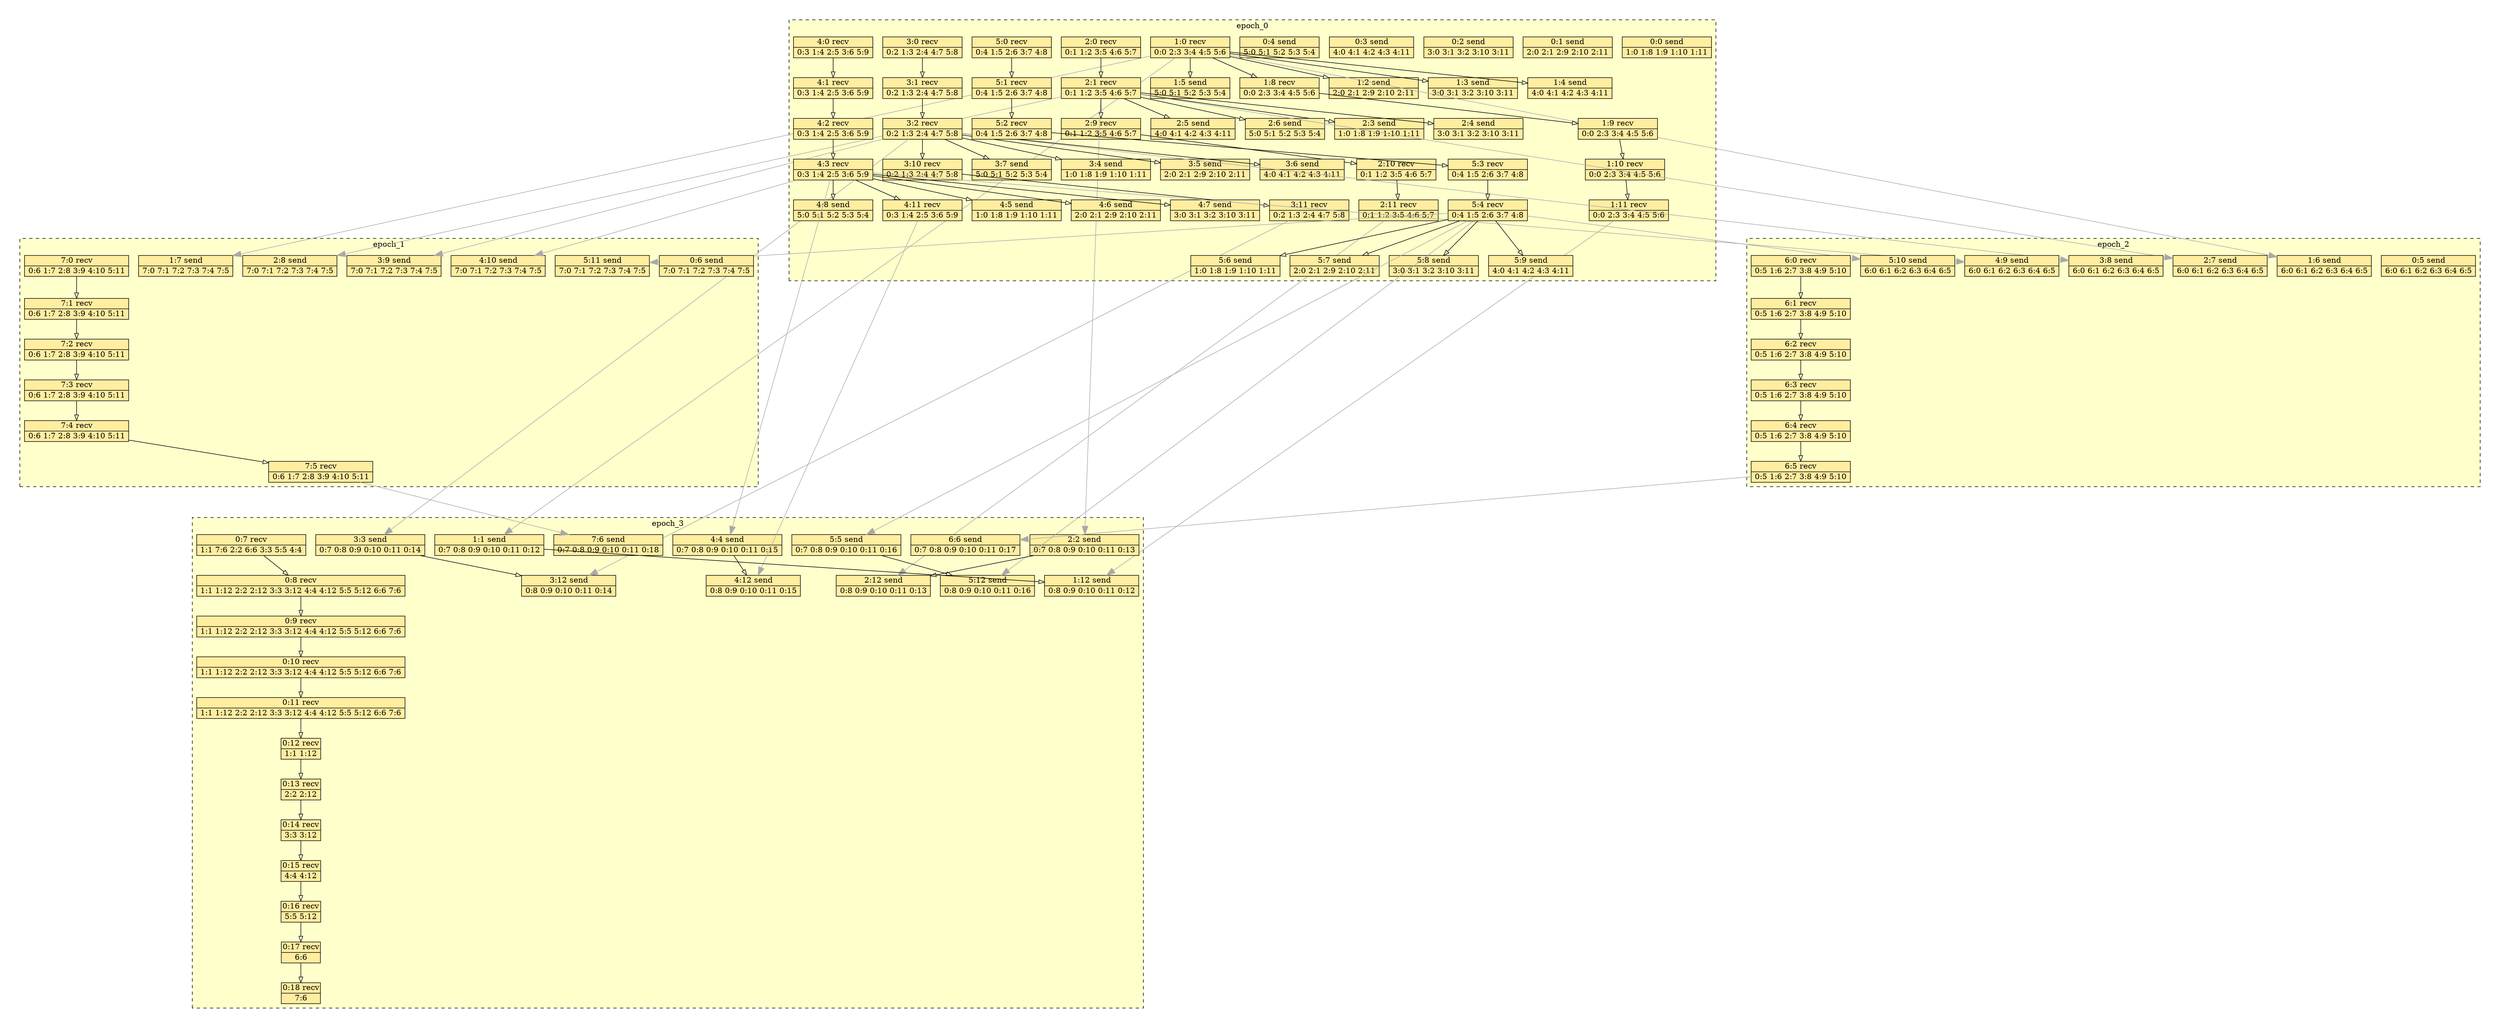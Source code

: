 digraph{node[shape=none margin=0 style=filled colorscheme=ylorrd9 fillcolor=2];compound=true;splines=line;subgraph clusterdummy0_0{style=invis;subgraph clusterdummy0_1{style=invis;subgraph clusterdummy0_2{style=invis;subgraph cluster0{style=dashed;colorscheme=ylorrd9;bgcolor=1;edge[arrowhead=empty];label=epoch_0;0[label=<<table border="0" cellborder="0" cellspacing="0"><tr><td>0:0 send</td></tr><hr/><tr><td> 1:0 1:8 1:9 1:10 1:11 </td></tr></table>>];1[label=<<table border="0" cellborder="0" cellspacing="0"><tr><td>0:1 send</td></tr><hr/><tr><td> 2:0 2:1 2:9 2:10 2:11 </td></tr></table>>];2[label=<<table border="0" cellborder="0" cellspacing="0"><tr><td>0:2 send</td></tr><hr/><tr><td> 3:0 3:1 3:2 3:10 3:11 </td></tr></table>>];3[label=<<table border="0" cellborder="0" cellspacing="0"><tr><td>0:3 send</td></tr><hr/><tr><td> 4:0 4:1 4:2 4:3 4:11 </td></tr></table>>];4[label=<<table border="0" cellborder="0" cellspacing="0"><tr><td>0:4 send</td></tr><hr/><tr><td> 5:0 5:1 5:2 5:3 5:4 </td></tr></table>>];19[label=<<table border="0" cellborder="0" cellspacing="0"><tr><td>1:0 recv</td></tr><hr/><tr><td> 0:0 2:3 3:4 4:5 5:6 </td></tr></table>>];21[label=<<table border="0" cellborder="0" cellspacing="0"><tr><td>1:2 send</td></tr><hr/><tr><td> 2:0 2:1 2:9 2:10 2:11 </td></tr></table>>];19->21;22[label=<<table border="0" cellborder="0" cellspacing="0"><tr><td>1:3 send</td></tr><hr/><tr><td> 3:0 3:1 3:2 3:10 3:11 </td></tr></table>>];19->22;23[label=<<table border="0" cellborder="0" cellspacing="0"><tr><td>1:4 send</td></tr><hr/><tr><td> 4:0 4:1 4:2 4:3 4:11 </td></tr></table>>];19->23;24[label=<<table border="0" cellborder="0" cellspacing="0"><tr><td>1:5 send</td></tr><hr/><tr><td> 5:0 5:1 5:2 5:3 5:4 </td></tr></table>>];19->24;27[label=<<table border="0" cellborder="0" cellspacing="0"><tr><td>1:8 recv</td></tr><hr/><tr><td> 0:0 2:3 3:4 4:5 5:6 </td></tr></table>>];19->27;28[label=<<table border="0" cellborder="0" cellspacing="0"><tr><td>1:9 recv</td></tr><hr/><tr><td> 0:0 2:3 3:4 4:5 5:6 </td></tr></table>>];27->28;29[label=<<table border="0" cellborder="0" cellspacing="0"><tr><td>1:10 recv</td></tr><hr/><tr><td> 0:0 2:3 3:4 4:5 5:6 </td></tr></table>>];28->29;30[label=<<table border="0" cellborder="0" cellspacing="0"><tr><td>1:11 recv</td></tr><hr/><tr><td> 0:0 2:3 3:4 4:5 5:6 </td></tr></table>>];29->30;32[label=<<table border="0" cellborder="0" cellspacing="0"><tr><td>2:0 recv</td></tr><hr/><tr><td> 0:1 1:2 3:5 4:6 5:7 </td></tr></table>>];33[label=<<table border="0" cellborder="0" cellspacing="0"><tr><td>2:1 recv</td></tr><hr/><tr><td> 0:1 1:2 3:5 4:6 5:7 </td></tr></table>>];32->33;35[label=<<table border="0" cellborder="0" cellspacing="0"><tr><td>2:3 send</td></tr><hr/><tr><td> 1:0 1:8 1:9 1:10 1:11 </td></tr></table>>];33->35;36[label=<<table border="0" cellborder="0" cellspacing="0"><tr><td>2:4 send</td></tr><hr/><tr><td> 3:0 3:1 3:2 3:10 3:11 </td></tr></table>>];33->36;37[label=<<table border="0" cellborder="0" cellspacing="0"><tr><td>2:5 send</td></tr><hr/><tr><td> 4:0 4:1 4:2 4:3 4:11 </td></tr></table>>];33->37;38[label=<<table border="0" cellborder="0" cellspacing="0"><tr><td>2:6 send</td></tr><hr/><tr><td> 5:0 5:1 5:2 5:3 5:4 </td></tr></table>>];33->38;41[label=<<table border="0" cellborder="0" cellspacing="0"><tr><td>2:9 recv</td></tr><hr/><tr><td> 0:1 1:2 3:5 4:6 5:7 </td></tr></table>>];33->41;42[label=<<table border="0" cellborder="0" cellspacing="0"><tr><td>2:10 recv</td></tr><hr/><tr><td> 0:1 1:2 3:5 4:6 5:7 </td></tr></table>>];41->42;43[label=<<table border="0" cellborder="0" cellspacing="0"><tr><td>2:11 recv</td></tr><hr/><tr><td> 0:1 1:2 3:5 4:6 5:7 </td></tr></table>>];42->43;45[label=<<table border="0" cellborder="0" cellspacing="0"><tr><td>3:0 recv</td></tr><hr/><tr><td> 0:2 1:3 2:4 4:7 5:8 </td></tr></table>>];46[label=<<table border="0" cellborder="0" cellspacing="0"><tr><td>3:1 recv</td></tr><hr/><tr><td> 0:2 1:3 2:4 4:7 5:8 </td></tr></table>>];45->46;47[label=<<table border="0" cellborder="0" cellspacing="0"><tr><td>3:2 recv</td></tr><hr/><tr><td> 0:2 1:3 2:4 4:7 5:8 </td></tr></table>>];46->47;49[label=<<table border="0" cellborder="0" cellspacing="0"><tr><td>3:4 send</td></tr><hr/><tr><td> 1:0 1:8 1:9 1:10 1:11 </td></tr></table>>];47->49;50[label=<<table border="0" cellborder="0" cellspacing="0"><tr><td>3:5 send</td></tr><hr/><tr><td> 2:0 2:1 2:9 2:10 2:11 </td></tr></table>>];47->50;51[label=<<table border="0" cellborder="0" cellspacing="0"><tr><td>3:6 send</td></tr><hr/><tr><td> 4:0 4:1 4:2 4:3 4:11 </td></tr></table>>];47->51;52[label=<<table border="0" cellborder="0" cellspacing="0"><tr><td>3:7 send</td></tr><hr/><tr><td> 5:0 5:1 5:2 5:3 5:4 </td></tr></table>>];47->52;55[label=<<table border="0" cellborder="0" cellspacing="0"><tr><td>3:10 recv</td></tr><hr/><tr><td> 0:2 1:3 2:4 4:7 5:8 </td></tr></table>>];47->55;56[label=<<table border="0" cellborder="0" cellspacing="0"><tr><td>3:11 recv</td></tr><hr/><tr><td> 0:2 1:3 2:4 4:7 5:8 </td></tr></table>>];55->56;58[label=<<table border="0" cellborder="0" cellspacing="0"><tr><td>4:0 recv</td></tr><hr/><tr><td> 0:3 1:4 2:5 3:6 5:9 </td></tr></table>>];59[label=<<table border="0" cellborder="0" cellspacing="0"><tr><td>4:1 recv</td></tr><hr/><tr><td> 0:3 1:4 2:5 3:6 5:9 </td></tr></table>>];58->59;60[label=<<table border="0" cellborder="0" cellspacing="0"><tr><td>4:2 recv</td></tr><hr/><tr><td> 0:3 1:4 2:5 3:6 5:9 </td></tr></table>>];59->60;61[label=<<table border="0" cellborder="0" cellspacing="0"><tr><td>4:3 recv</td></tr><hr/><tr><td> 0:3 1:4 2:5 3:6 5:9 </td></tr></table>>];60->61;63[label=<<table border="0" cellborder="0" cellspacing="0"><tr><td>4:5 send</td></tr><hr/><tr><td> 1:0 1:8 1:9 1:10 1:11 </td></tr></table>>];61->63;64[label=<<table border="0" cellborder="0" cellspacing="0"><tr><td>4:6 send</td></tr><hr/><tr><td> 2:0 2:1 2:9 2:10 2:11 </td></tr></table>>];61->64;65[label=<<table border="0" cellborder="0" cellspacing="0"><tr><td>4:7 send</td></tr><hr/><tr><td> 3:0 3:1 3:2 3:10 3:11 </td></tr></table>>];61->65;66[label=<<table border="0" cellborder="0" cellspacing="0"><tr><td>4:8 send</td></tr><hr/><tr><td> 5:0 5:1 5:2 5:3 5:4 </td></tr></table>>];61->66;69[label=<<table border="0" cellborder="0" cellspacing="0"><tr><td>4:11 recv</td></tr><hr/><tr><td> 0:3 1:4 2:5 3:6 5:9 </td></tr></table>>];61->69;71[label=<<table border="0" cellborder="0" cellspacing="0"><tr><td>5:0 recv</td></tr><hr/><tr><td> 0:4 1:5 2:6 3:7 4:8 </td></tr></table>>];72[label=<<table border="0" cellborder="0" cellspacing="0"><tr><td>5:1 recv</td></tr><hr/><tr><td> 0:4 1:5 2:6 3:7 4:8 </td></tr></table>>];71->72;73[label=<<table border="0" cellborder="0" cellspacing="0"><tr><td>5:2 recv</td></tr><hr/><tr><td> 0:4 1:5 2:6 3:7 4:8 </td></tr></table>>];72->73;74[label=<<table border="0" cellborder="0" cellspacing="0"><tr><td>5:3 recv</td></tr><hr/><tr><td> 0:4 1:5 2:6 3:7 4:8 </td></tr></table>>];73->74;75[label=<<table border="0" cellborder="0" cellspacing="0"><tr><td>5:4 recv</td></tr><hr/><tr><td> 0:4 1:5 2:6 3:7 4:8 </td></tr></table>>];74->75;77[label=<<table border="0" cellborder="0" cellspacing="0"><tr><td>5:6 send</td></tr><hr/><tr><td> 1:0 1:8 1:9 1:10 1:11 </td></tr></table>>];75->77;78[label=<<table border="0" cellborder="0" cellspacing="0"><tr><td>5:7 send</td></tr><hr/><tr><td> 2:0 2:1 2:9 2:10 2:11 </td></tr></table>>];75->78;79[label=<<table border="0" cellborder="0" cellspacing="0"><tr><td>5:8 send</td></tr><hr/><tr><td> 3:0 3:1 3:2 3:10 3:11 </td></tr></table>>];75->79;80[label=<<table border="0" cellborder="0" cellspacing="0"><tr><td>5:9 send</td></tr><hr/><tr><td> 4:0 4:1 4:2 4:3 4:11 </td></tr></table>>];75->80;}}}}subgraph clusterdummy1_0{style=invis;subgraph clusterdummy1_1{style=invis;subgraph clusterdummy1_2{style=invis;subgraph cluster1{style=dashed;colorscheme=ylorrd9;bgcolor=1;edge[arrowhead=empty];label=epoch_1;6[label=<<table border="0" cellborder="0" cellspacing="0"><tr><td>0:6 send</td></tr><hr/><tr><td> 7:0 7:1 7:2 7:3 7:4 7:5 </td></tr></table>>];26[label=<<table border="0" cellborder="0" cellspacing="0"><tr><td>1:7 send</td></tr><hr/><tr><td> 7:0 7:1 7:2 7:3 7:4 7:5 </td></tr></table>>];40[label=<<table border="0" cellborder="0" cellspacing="0"><tr><td>2:8 send</td></tr><hr/><tr><td> 7:0 7:1 7:2 7:3 7:4 7:5 </td></tr></table>>];54[label=<<table border="0" cellborder="0" cellspacing="0"><tr><td>3:9 send</td></tr><hr/><tr><td> 7:0 7:1 7:2 7:3 7:4 7:5 </td></tr></table>>];68[label=<<table border="0" cellborder="0" cellspacing="0"><tr><td>4:10 send</td></tr><hr/><tr><td> 7:0 7:1 7:2 7:3 7:4 7:5 </td></tr></table>>];82[label=<<table border="0" cellborder="0" cellspacing="0"><tr><td>5:11 send</td></tr><hr/><tr><td> 7:0 7:1 7:2 7:3 7:4 7:5 </td></tr></table>>];91[label=<<table border="0" cellborder="0" cellspacing="0"><tr><td>7:0 recv</td></tr><hr/><tr><td> 0:6 1:7 2:8 3:9 4:10 5:11 </td></tr></table>>];92[label=<<table border="0" cellborder="0" cellspacing="0"><tr><td>7:1 recv</td></tr><hr/><tr><td> 0:6 1:7 2:8 3:9 4:10 5:11 </td></tr></table>>];91->92;93[label=<<table border="0" cellborder="0" cellspacing="0"><tr><td>7:2 recv</td></tr><hr/><tr><td> 0:6 1:7 2:8 3:9 4:10 5:11 </td></tr></table>>];92->93;94[label=<<table border="0" cellborder="0" cellspacing="0"><tr><td>7:3 recv</td></tr><hr/><tr><td> 0:6 1:7 2:8 3:9 4:10 5:11 </td></tr></table>>];93->94;95[label=<<table border="0" cellborder="0" cellspacing="0"><tr><td>7:4 recv</td></tr><hr/><tr><td> 0:6 1:7 2:8 3:9 4:10 5:11 </td></tr></table>>];94->95;96[label=<<table border="0" cellborder="0" cellspacing="0"><tr><td>7:5 recv</td></tr><hr/><tr><td> 0:6 1:7 2:8 3:9 4:10 5:11 </td></tr></table>>];95->96;}}}}subgraph clusterdummy2_0{style=invis;subgraph clusterdummy2_1{style=invis;subgraph clusterdummy2_2{style=invis;subgraph cluster2{style=dashed;colorscheme=ylorrd9;bgcolor=1;edge[arrowhead=empty];label=epoch_2;5[label=<<table border="0" cellborder="0" cellspacing="0"><tr><td>0:5 send</td></tr><hr/><tr><td> 6:0 6:1 6:2 6:3 6:4 6:5 </td></tr></table>>];25[label=<<table border="0" cellborder="0" cellspacing="0"><tr><td>1:6 send</td></tr><hr/><tr><td> 6:0 6:1 6:2 6:3 6:4 6:5 </td></tr></table>>];39[label=<<table border="0" cellborder="0" cellspacing="0"><tr><td>2:7 send</td></tr><hr/><tr><td> 6:0 6:1 6:2 6:3 6:4 6:5 </td></tr></table>>];53[label=<<table border="0" cellborder="0" cellspacing="0"><tr><td>3:8 send</td></tr><hr/><tr><td> 6:0 6:1 6:2 6:3 6:4 6:5 </td></tr></table>>];67[label=<<table border="0" cellborder="0" cellspacing="0"><tr><td>4:9 send</td></tr><hr/><tr><td> 6:0 6:1 6:2 6:3 6:4 6:5 </td></tr></table>>];81[label=<<table border="0" cellborder="0" cellspacing="0"><tr><td>5:10 send</td></tr><hr/><tr><td> 6:0 6:1 6:2 6:3 6:4 6:5 </td></tr></table>>];84[label=<<table border="0" cellborder="0" cellspacing="0"><tr><td>6:0 recv</td></tr><hr/><tr><td> 0:5 1:6 2:7 3:8 4:9 5:10 </td></tr></table>>];85[label=<<table border="0" cellborder="0" cellspacing="0"><tr><td>6:1 recv</td></tr><hr/><tr><td> 0:5 1:6 2:7 3:8 4:9 5:10 </td></tr></table>>];84->85;86[label=<<table border="0" cellborder="0" cellspacing="0"><tr><td>6:2 recv</td></tr><hr/><tr><td> 0:5 1:6 2:7 3:8 4:9 5:10 </td></tr></table>>];85->86;87[label=<<table border="0" cellborder="0" cellspacing="0"><tr><td>6:3 recv</td></tr><hr/><tr><td> 0:5 1:6 2:7 3:8 4:9 5:10 </td></tr></table>>];86->87;88[label=<<table border="0" cellborder="0" cellspacing="0"><tr><td>6:4 recv</td></tr><hr/><tr><td> 0:5 1:6 2:7 3:8 4:9 5:10 </td></tr></table>>];87->88;89[label=<<table border="0" cellborder="0" cellspacing="0"><tr><td>6:5 recv</td></tr><hr/><tr><td> 0:5 1:6 2:7 3:8 4:9 5:10 </td></tr></table>>];88->89;}}}}subgraph clusterdummy3_0{style=invis;subgraph clusterdummy3_1{style=invis;subgraph clusterdummy3_2{style=invis;subgraph cluster3{style=dashed;colorscheme=ylorrd9;bgcolor=1;edge[arrowhead=empty];label=epoch_3;7[label=<<table border="0" cellborder="0" cellspacing="0"><tr><td>0:7 recv</td></tr><hr/><tr><td> 1:1 7:6 2:2 6:6 3:3 5:5 4:4 </td></tr></table>>];8[label=<<table border="0" cellborder="0" cellspacing="0"><tr><td>0:8 recv</td></tr><hr/><tr><td> 1:1 1:12 2:2 2:12 3:3 3:12 4:4 4:12 5:5 5:12 6:6 7:6 </td></tr></table>>];7->8;9[label=<<table border="0" cellborder="0" cellspacing="0"><tr><td>0:9 recv</td></tr><hr/><tr><td> 1:1 1:12 2:2 2:12 3:3 3:12 4:4 4:12 5:5 5:12 6:6 7:6 </td></tr></table>>];8->9;10[label=<<table border="0" cellborder="0" cellspacing="0"><tr><td>0:10 recv</td></tr><hr/><tr><td> 1:1 1:12 2:2 2:12 3:3 3:12 4:4 4:12 5:5 5:12 6:6 7:6 </td></tr></table>>];9->10;11[label=<<table border="0" cellborder="0" cellspacing="0"><tr><td>0:11 recv</td></tr><hr/><tr><td> 1:1 1:12 2:2 2:12 3:3 3:12 4:4 4:12 5:5 5:12 6:6 7:6 </td></tr></table>>];10->11;12[label=<<table border="0" cellborder="0" cellspacing="0"><tr><td>0:12 recv</td></tr><hr/><tr><td> 1:1 1:12 </td></tr></table>>];11->12;13[label=<<table border="0" cellborder="0" cellspacing="0"><tr><td>0:13 recv</td></tr><hr/><tr><td> 2:2 2:12 </td></tr></table>>];12->13;14[label=<<table border="0" cellborder="0" cellspacing="0"><tr><td>0:14 recv</td></tr><hr/><tr><td> 3:3 3:12 </td></tr></table>>];13->14;15[label=<<table border="0" cellborder="0" cellspacing="0"><tr><td>0:15 recv</td></tr><hr/><tr><td> 4:4 4:12 </td></tr></table>>];14->15;16[label=<<table border="0" cellborder="0" cellspacing="0"><tr><td>0:16 recv</td></tr><hr/><tr><td> 5:5 5:12 </td></tr></table>>];15->16;17[label=<<table border="0" cellborder="0" cellspacing="0"><tr><td>0:17 recv</td></tr><hr/><tr><td> 6:6 </td></tr></table>>];16->17;18[label=<<table border="0" cellborder="0" cellspacing="0"><tr><td>0:18 recv</td></tr><hr/><tr><td> 7:6 </td></tr></table>>];17->18;20[label=<<table border="0" cellborder="0" cellspacing="0"><tr><td>1:1 send</td></tr><hr/><tr><td> 0:7 0:8 0:9 0:10 0:11 0:12 </td></tr></table>>];31[label=<<table border="0" cellborder="0" cellspacing="0"><tr><td>1:12 send</td></tr><hr/><tr><td> 0:8 0:9 0:10 0:11 0:12 </td></tr></table>>];20->31;34[label=<<table border="0" cellborder="0" cellspacing="0"><tr><td>2:2 send</td></tr><hr/><tr><td> 0:7 0:8 0:9 0:10 0:11 0:13 </td></tr></table>>];44[label=<<table border="0" cellborder="0" cellspacing="0"><tr><td>2:12 send</td></tr><hr/><tr><td> 0:8 0:9 0:10 0:11 0:13 </td></tr></table>>];34->44;48[label=<<table border="0" cellborder="0" cellspacing="0"><tr><td>3:3 send</td></tr><hr/><tr><td> 0:7 0:8 0:9 0:10 0:11 0:14 </td></tr></table>>];57[label=<<table border="0" cellborder="0" cellspacing="0"><tr><td>3:12 send</td></tr><hr/><tr><td> 0:8 0:9 0:10 0:11 0:14 </td></tr></table>>];48->57;62[label=<<table border="0" cellborder="0" cellspacing="0"><tr><td>4:4 send</td></tr><hr/><tr><td> 0:7 0:8 0:9 0:10 0:11 0:15 </td></tr></table>>];70[label=<<table border="0" cellborder="0" cellspacing="0"><tr><td>4:12 send</td></tr><hr/><tr><td> 0:8 0:9 0:10 0:11 0:15 </td></tr></table>>];62->70;76[label=<<table border="0" cellborder="0" cellspacing="0"><tr><td>5:5 send</td></tr><hr/><tr><td> 0:7 0:8 0:9 0:10 0:11 0:16 </td></tr></table>>];83[label=<<table border="0" cellborder="0" cellspacing="0"><tr><td>5:12 send</td></tr><hr/><tr><td> 0:8 0:9 0:10 0:11 0:16 </td></tr></table>>];76->83;90[label=<<table border="0" cellborder="0" cellspacing="0"><tr><td>6:6 send</td></tr><hr/><tr><td> 0:7 0:8 0:9 0:10 0:11 0:17 </td></tr></table>>];97[label=<<table border="0" cellborder="0" cellspacing="0"><tr><td>7:6 send</td></tr><hr/><tr><td> 0:7 0:8 0:9 0:10 0:11 0:18 </td></tr></table>>];}}}}subgraph{edge[color=darkgray arrowsize=1.5];19->20;19->25;19->26;30->31;33->34;33->39;33->40;43->44;47->48;47->53;47->54;56->57;61->62;61->67;61->68;69->70;75->76;75->81;75->82;75->83;89->90;96->97;}}